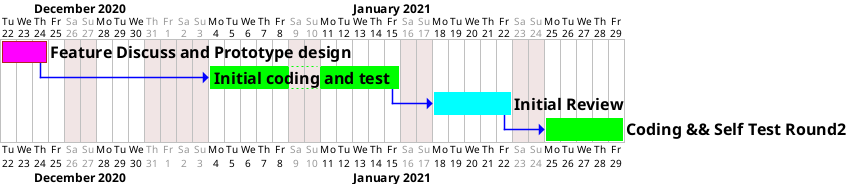 /'派生，继承：<|--'/
/'组合：*-- ， 将会管理对象的生命周期'/
/'聚合：o--, 特指不管理对象的生命周期，但存在关联'/
/'
title <size:18>camx awb overview</size>\n     Lin Jin

collections ThreadUsers

<color:red><size:16>****</size></color>

<color:blue><size:15></size></color>

package <color:blue><size:15>**AWBDecisionAggregator** {
}

== <color:blue> CAWBMain::Configure </color>==

participant XXX

box "Factory"
participant camxcawbfactory as awb_factory
end box



<color:red>TODO: this need check further</color>


Useful color:
1. Red
Red Crimson DeepPink LightPink Salmon HotPink

2. Blue
MediumBlue Blue DodgerBlue DeepSkyBlue Cyan LightSkyBlue SlateBlue SkyBlue

3. Green
Chartreuse Green GreenYellow LawnGreen Lime LightGreen SpingGreen

4. Yellow
Yellow Gold LightGoldenRodYellow Orange LemonChiffon

5. Violet
DarkMagenta BlueViolet DardViolet Magenta Fuchsia Purple

6. 


class Dummy {
 -field1                     -------private
 #field2                     -------protected
 ~method1()                  -------package private
 +method2()                  -------public
}
'/

@startgantt
<style>
ganttDiagram {
	task {
		FontName Helvetica
		FontColor black
		FontSize 16
		FontStyle bold
		BackGroundColor GreenYellow
		LineColor blue
	}
	milestone {
		FontColor blue
		FontSize 25
		FontStyle italic
		BackGroundColor yellow
		LineColor red
	}
	note {
		FontColor DarkGreen
		FontSize 10
		LineColor OrangeRed
	}
	arrow {
		FontName Helvetica
		FontColor red
		FontSize 18
		FontStyle bold
		BackGroundColor GreenYellow
		LineColor blue
	}
	separator {
		LineColor red
		BackGroundColor green
		FontSize 16
		FontStyle bold
		FontColor purple
	}
}
</style>
Project starts the 2020/12/22 
saturday are closed
sunday are closed
2020/12/31 to 2021/01/03 is closed
[Feature Discuss and Prototype design] as [FP] lasts 3 days
[FP] is colored in Fuchsia/FireBrick

[Initial coding and test] as [code] starts the 2021/01/04
saturday are closed
sunday are closed
[code] lasts 10 days
[code] is colored in Lime

[Initial Review] as [IR] starts the 2021/01/18
[IR] lasts 5 days
[IR] is colored in Cyan

[Coding && Self Test Round2] as [R2] starts the 2021/01/25
[R2] lasts 5 days
[R2] is colored in Lime

[FP] --> [code]
[code] --> [IR]
[IR] --> [R2]

@endgantt

